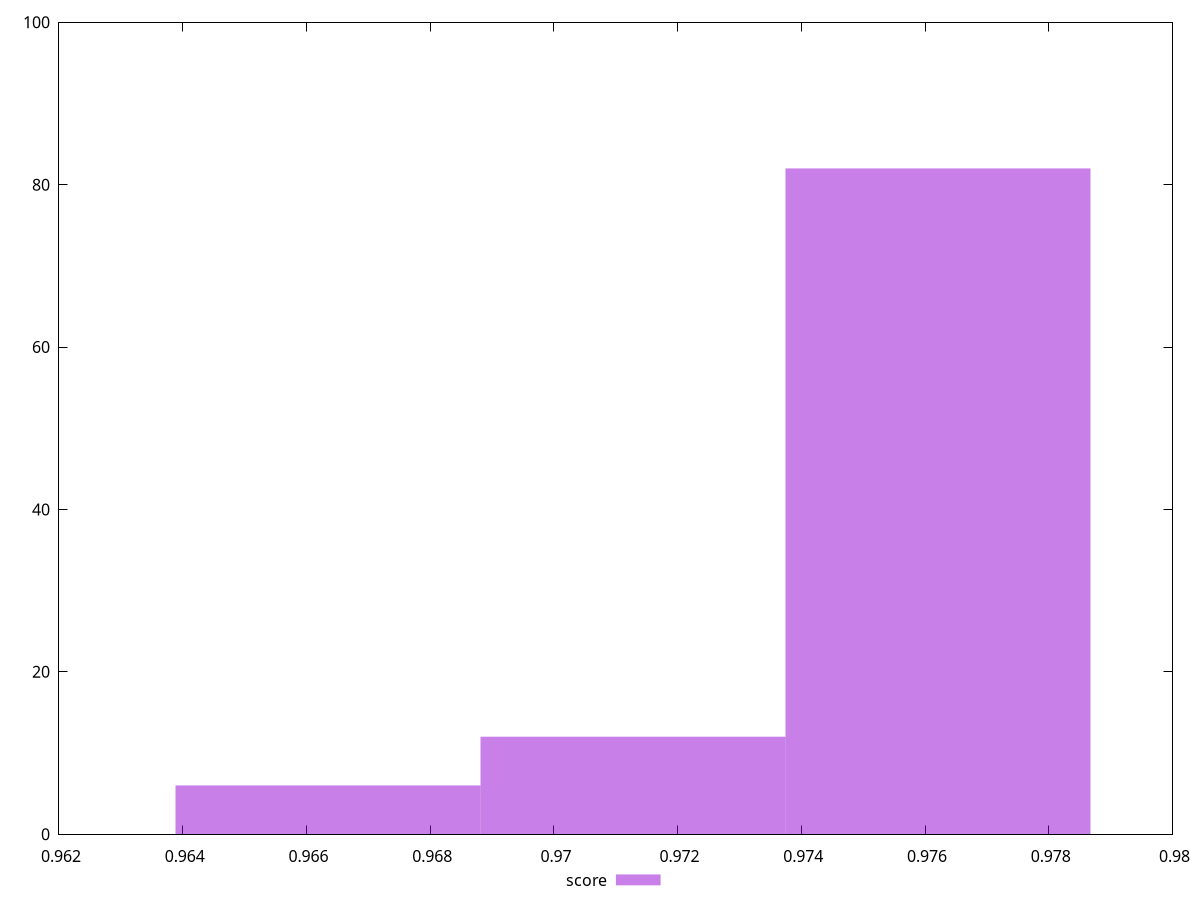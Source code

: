 reset
set terminal svg size 640, 490 enhanced background rgb 'white'
set output "reprap/speed-index/samples/pages+cached+noexternal+nosvg/score/histogram.svg"

$score <<EOF
0.9762093056735094 82
0.9712789556448553 12
0.9663486056162012 6
EOF

set key outside below
set boxwidth 0.004930350028654088
set yrange [0:100]
set style fill transparent solid 0.5 noborder

plot \
  $score title "score" with boxes, \


reset